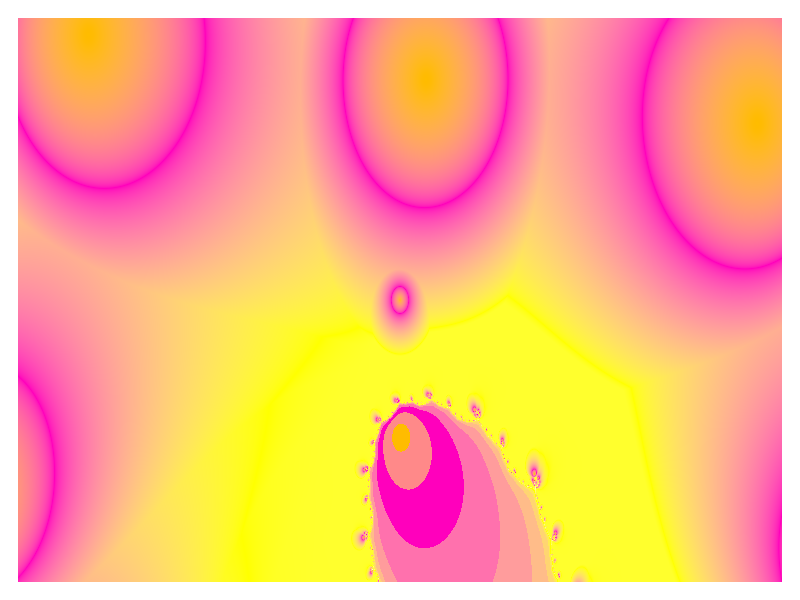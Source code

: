 //EXAMPLE OF SPHERE

//Files with predefined colors and textures
#include "colors.inc"
#include "glass.inc"
#include "golds.inc"
#include "metals.inc"
#include "stones.inc"
#include "woods.inc"

//Place the camera
camera {
  sky <0,0,1>           //Don't change this
  direction <-1,0,0>    //Don't change this
  right <-4/3,0,0>      //Don't change this
  location <35,0,0>   //Camera location
  look_at <0,0,0>     //Where camera is pointing
  angle 15      //Angle of the view--increase to see more, decrease to see less
}

//Ambient light to "brighten up" darker pictures
global_settings { ambient_light White }

//Place a light--you can have more than one!
light_source {
  <10,-10,20>   //Change this if you want to put the light at a different point
  color White*2         //Multiplying by 2 doubles the brightness
}

//Set a background color
background { color White }

#declare putTextureHere = texture {

        pigment{ magnet 2

                julia <0.360, 0.250>, 20 interior 1, 1
                scale 1
                rotate<0,40,0>
                color_map{[0.0 color rgb <1,0.5,0>]
                          [0.1 color rgb <1,0,0.5>]
                          [0.4 color rgb <1,1,0>]
                          [1.0 color rgb <1,1,1>]
                          [1.0 color rgb <0,0,0>]}
        }
}

//Create a box that extends between the 2 specified points
#declare mycube = box {
  <0,-4.40,-3.25>  // one corner position <X1 Y1 Z1>
  <0,4.40,3.25>  // other corner position <X2 Y2 Z2>

  texture { putTextureHere }
}

//Change cubes and their locations below this point.
// object { mycube translate <-5,-5,-5> texture {T_Stone32} }
object { mycube }
